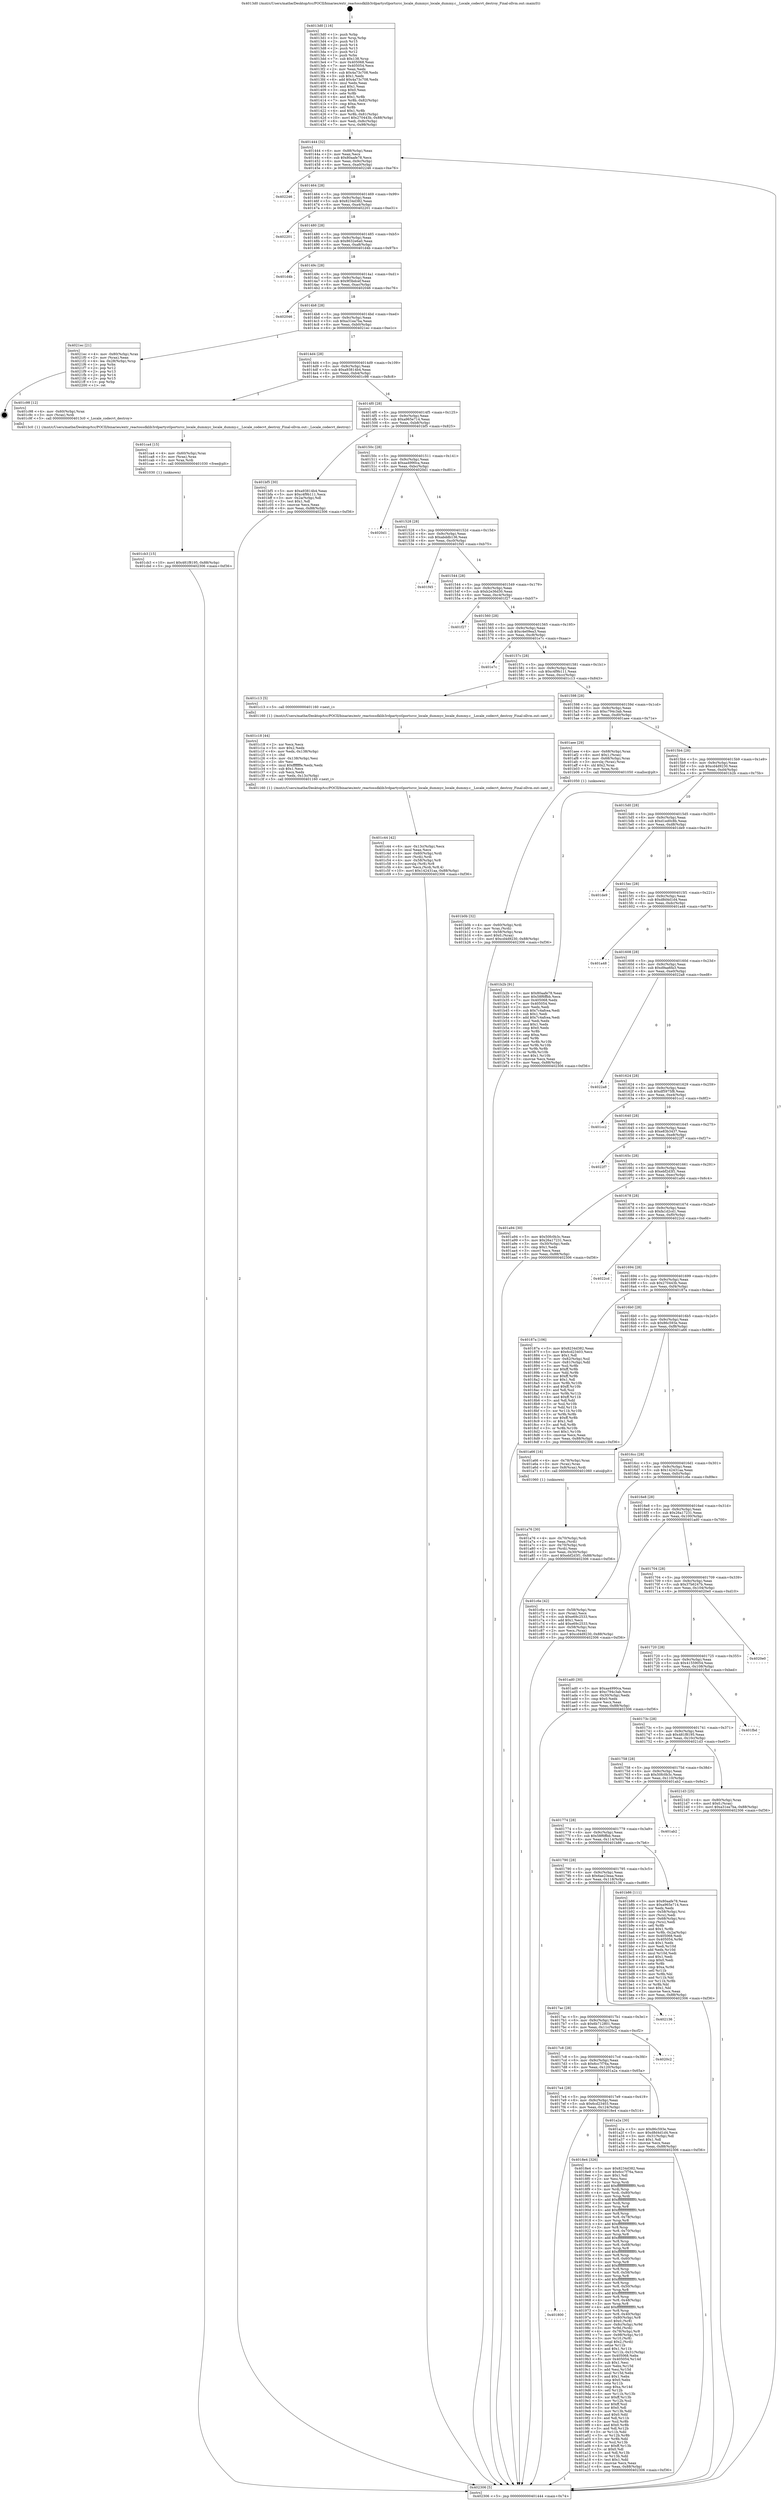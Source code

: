 digraph "0x4013d0" {
  label = "0x4013d0 (/mnt/c/Users/mathe/Desktop/tcc/POCII/binaries/extr_reactossdklib3rdpartystlportsrcc_locale_dummyc_locale_dummy.c__Locale_codecvt_destroy_Final-ollvm.out::main(0))"
  labelloc = "t"
  node[shape=record]

  Entry [label="",width=0.3,height=0.3,shape=circle,fillcolor=black,style=filled]
  "0x401444" [label="{
     0x401444 [32]\l
     | [instrs]\l
     &nbsp;&nbsp;0x401444 \<+6\>: mov -0x88(%rbp),%eax\l
     &nbsp;&nbsp;0x40144a \<+2\>: mov %eax,%ecx\l
     &nbsp;&nbsp;0x40144c \<+6\>: sub $0x80aafe78,%ecx\l
     &nbsp;&nbsp;0x401452 \<+6\>: mov %eax,-0x9c(%rbp)\l
     &nbsp;&nbsp;0x401458 \<+6\>: mov %ecx,-0xa0(%rbp)\l
     &nbsp;&nbsp;0x40145e \<+6\>: je 0000000000402246 \<main+0xe76\>\l
  }"]
  "0x402246" [label="{
     0x402246\l
  }", style=dashed]
  "0x401464" [label="{
     0x401464 [28]\l
     | [instrs]\l
     &nbsp;&nbsp;0x401464 \<+5\>: jmp 0000000000401469 \<main+0x99\>\l
     &nbsp;&nbsp;0x401469 \<+6\>: mov -0x9c(%rbp),%eax\l
     &nbsp;&nbsp;0x40146f \<+5\>: sub $0x8234d382,%eax\l
     &nbsp;&nbsp;0x401474 \<+6\>: mov %eax,-0xa4(%rbp)\l
     &nbsp;&nbsp;0x40147a \<+6\>: je 0000000000402201 \<main+0xe31\>\l
  }"]
  Exit [label="",width=0.3,height=0.3,shape=circle,fillcolor=black,style=filled,peripheries=2]
  "0x402201" [label="{
     0x402201\l
  }", style=dashed]
  "0x401480" [label="{
     0x401480 [28]\l
     | [instrs]\l
     &nbsp;&nbsp;0x401480 \<+5\>: jmp 0000000000401485 \<main+0xb5\>\l
     &nbsp;&nbsp;0x401485 \<+6\>: mov -0x9c(%rbp),%eax\l
     &nbsp;&nbsp;0x40148b \<+5\>: sub $0x8632e6a0,%eax\l
     &nbsp;&nbsp;0x401490 \<+6\>: mov %eax,-0xa8(%rbp)\l
     &nbsp;&nbsp;0x401496 \<+6\>: je 0000000000401d4b \<main+0x97b\>\l
  }"]
  "0x401cb3" [label="{
     0x401cb3 [15]\l
     | [instrs]\l
     &nbsp;&nbsp;0x401cb3 \<+10\>: movl $0x481f8195,-0x88(%rbp)\l
     &nbsp;&nbsp;0x401cbd \<+5\>: jmp 0000000000402306 \<main+0xf36\>\l
  }"]
  "0x401d4b" [label="{
     0x401d4b\l
  }", style=dashed]
  "0x40149c" [label="{
     0x40149c [28]\l
     | [instrs]\l
     &nbsp;&nbsp;0x40149c \<+5\>: jmp 00000000004014a1 \<main+0xd1\>\l
     &nbsp;&nbsp;0x4014a1 \<+6\>: mov -0x9c(%rbp),%eax\l
     &nbsp;&nbsp;0x4014a7 \<+5\>: sub $0x9f3bdcef,%eax\l
     &nbsp;&nbsp;0x4014ac \<+6\>: mov %eax,-0xac(%rbp)\l
     &nbsp;&nbsp;0x4014b2 \<+6\>: je 0000000000402046 \<main+0xc76\>\l
  }"]
  "0x401ca4" [label="{
     0x401ca4 [15]\l
     | [instrs]\l
     &nbsp;&nbsp;0x401ca4 \<+4\>: mov -0x60(%rbp),%rax\l
     &nbsp;&nbsp;0x401ca8 \<+3\>: mov (%rax),%rax\l
     &nbsp;&nbsp;0x401cab \<+3\>: mov %rax,%rdi\l
     &nbsp;&nbsp;0x401cae \<+5\>: call 0000000000401030 \<free@plt\>\l
     | [calls]\l
     &nbsp;&nbsp;0x401030 \{1\} (unknown)\l
  }"]
  "0x402046" [label="{
     0x402046\l
  }", style=dashed]
  "0x4014b8" [label="{
     0x4014b8 [28]\l
     | [instrs]\l
     &nbsp;&nbsp;0x4014b8 \<+5\>: jmp 00000000004014bd \<main+0xed\>\l
     &nbsp;&nbsp;0x4014bd \<+6\>: mov -0x9c(%rbp),%eax\l
     &nbsp;&nbsp;0x4014c3 \<+5\>: sub $0xa31ea7ba,%eax\l
     &nbsp;&nbsp;0x4014c8 \<+6\>: mov %eax,-0xb0(%rbp)\l
     &nbsp;&nbsp;0x4014ce \<+6\>: je 00000000004021ec \<main+0xe1c\>\l
  }"]
  "0x401c44" [label="{
     0x401c44 [42]\l
     | [instrs]\l
     &nbsp;&nbsp;0x401c44 \<+6\>: mov -0x13c(%rbp),%ecx\l
     &nbsp;&nbsp;0x401c4a \<+3\>: imul %eax,%ecx\l
     &nbsp;&nbsp;0x401c4d \<+4\>: mov -0x60(%rbp),%rdi\l
     &nbsp;&nbsp;0x401c51 \<+3\>: mov (%rdi),%rdi\l
     &nbsp;&nbsp;0x401c54 \<+4\>: mov -0x58(%rbp),%r8\l
     &nbsp;&nbsp;0x401c58 \<+3\>: movslq (%r8),%r8\l
     &nbsp;&nbsp;0x401c5b \<+4\>: mov %ecx,(%rdi,%r8,4)\l
     &nbsp;&nbsp;0x401c5f \<+10\>: movl $0x142431aa,-0x88(%rbp)\l
     &nbsp;&nbsp;0x401c69 \<+5\>: jmp 0000000000402306 \<main+0xf36\>\l
  }"]
  "0x4021ec" [label="{
     0x4021ec [21]\l
     | [instrs]\l
     &nbsp;&nbsp;0x4021ec \<+4\>: mov -0x80(%rbp),%rax\l
     &nbsp;&nbsp;0x4021f0 \<+2\>: mov (%rax),%eax\l
     &nbsp;&nbsp;0x4021f2 \<+4\>: lea -0x28(%rbp),%rsp\l
     &nbsp;&nbsp;0x4021f6 \<+1\>: pop %rbx\l
     &nbsp;&nbsp;0x4021f7 \<+2\>: pop %r12\l
     &nbsp;&nbsp;0x4021f9 \<+2\>: pop %r13\l
     &nbsp;&nbsp;0x4021fb \<+2\>: pop %r14\l
     &nbsp;&nbsp;0x4021fd \<+2\>: pop %r15\l
     &nbsp;&nbsp;0x4021ff \<+1\>: pop %rbp\l
     &nbsp;&nbsp;0x402200 \<+1\>: ret\l
  }"]
  "0x4014d4" [label="{
     0x4014d4 [28]\l
     | [instrs]\l
     &nbsp;&nbsp;0x4014d4 \<+5\>: jmp 00000000004014d9 \<main+0x109\>\l
     &nbsp;&nbsp;0x4014d9 \<+6\>: mov -0x9c(%rbp),%eax\l
     &nbsp;&nbsp;0x4014df \<+5\>: sub $0xa93814b4,%eax\l
     &nbsp;&nbsp;0x4014e4 \<+6\>: mov %eax,-0xb4(%rbp)\l
     &nbsp;&nbsp;0x4014ea \<+6\>: je 0000000000401c98 \<main+0x8c8\>\l
  }"]
  "0x401c18" [label="{
     0x401c18 [44]\l
     | [instrs]\l
     &nbsp;&nbsp;0x401c18 \<+2\>: xor %ecx,%ecx\l
     &nbsp;&nbsp;0x401c1a \<+5\>: mov $0x2,%edx\l
     &nbsp;&nbsp;0x401c1f \<+6\>: mov %edx,-0x138(%rbp)\l
     &nbsp;&nbsp;0x401c25 \<+1\>: cltd\l
     &nbsp;&nbsp;0x401c26 \<+6\>: mov -0x138(%rbp),%esi\l
     &nbsp;&nbsp;0x401c2c \<+2\>: idiv %esi\l
     &nbsp;&nbsp;0x401c2e \<+6\>: imul $0xfffffffe,%edx,%edx\l
     &nbsp;&nbsp;0x401c34 \<+3\>: sub $0x1,%ecx\l
     &nbsp;&nbsp;0x401c37 \<+2\>: sub %ecx,%edx\l
     &nbsp;&nbsp;0x401c39 \<+6\>: mov %edx,-0x13c(%rbp)\l
     &nbsp;&nbsp;0x401c3f \<+5\>: call 0000000000401160 \<next_i\>\l
     | [calls]\l
     &nbsp;&nbsp;0x401160 \{1\} (/mnt/c/Users/mathe/Desktop/tcc/POCII/binaries/extr_reactossdklib3rdpartystlportsrcc_locale_dummyc_locale_dummy.c__Locale_codecvt_destroy_Final-ollvm.out::next_i)\l
  }"]
  "0x401c98" [label="{
     0x401c98 [12]\l
     | [instrs]\l
     &nbsp;&nbsp;0x401c98 \<+4\>: mov -0x60(%rbp),%rax\l
     &nbsp;&nbsp;0x401c9c \<+3\>: mov (%rax),%rdi\l
     &nbsp;&nbsp;0x401c9f \<+5\>: call 00000000004013c0 \<_Locale_codecvt_destroy\>\l
     | [calls]\l
     &nbsp;&nbsp;0x4013c0 \{1\} (/mnt/c/Users/mathe/Desktop/tcc/POCII/binaries/extr_reactossdklib3rdpartystlportsrcc_locale_dummyc_locale_dummy.c__Locale_codecvt_destroy_Final-ollvm.out::_Locale_codecvt_destroy)\l
  }"]
  "0x4014f0" [label="{
     0x4014f0 [28]\l
     | [instrs]\l
     &nbsp;&nbsp;0x4014f0 \<+5\>: jmp 00000000004014f5 \<main+0x125\>\l
     &nbsp;&nbsp;0x4014f5 \<+6\>: mov -0x9c(%rbp),%eax\l
     &nbsp;&nbsp;0x4014fb \<+5\>: sub $0xa965e714,%eax\l
     &nbsp;&nbsp;0x401500 \<+6\>: mov %eax,-0xb8(%rbp)\l
     &nbsp;&nbsp;0x401506 \<+6\>: je 0000000000401bf5 \<main+0x825\>\l
  }"]
  "0x401b0b" [label="{
     0x401b0b [32]\l
     | [instrs]\l
     &nbsp;&nbsp;0x401b0b \<+4\>: mov -0x60(%rbp),%rdi\l
     &nbsp;&nbsp;0x401b0f \<+3\>: mov %rax,(%rdi)\l
     &nbsp;&nbsp;0x401b12 \<+4\>: mov -0x58(%rbp),%rax\l
     &nbsp;&nbsp;0x401b16 \<+6\>: movl $0x0,(%rax)\l
     &nbsp;&nbsp;0x401b1c \<+10\>: movl $0xcd4d9230,-0x88(%rbp)\l
     &nbsp;&nbsp;0x401b26 \<+5\>: jmp 0000000000402306 \<main+0xf36\>\l
  }"]
  "0x401bf5" [label="{
     0x401bf5 [30]\l
     | [instrs]\l
     &nbsp;&nbsp;0x401bf5 \<+5\>: mov $0xa93814b4,%eax\l
     &nbsp;&nbsp;0x401bfa \<+5\>: mov $0xc4f9b111,%ecx\l
     &nbsp;&nbsp;0x401bff \<+3\>: mov -0x2a(%rbp),%dl\l
     &nbsp;&nbsp;0x401c02 \<+3\>: test $0x1,%dl\l
     &nbsp;&nbsp;0x401c05 \<+3\>: cmovne %ecx,%eax\l
     &nbsp;&nbsp;0x401c08 \<+6\>: mov %eax,-0x88(%rbp)\l
     &nbsp;&nbsp;0x401c0e \<+5\>: jmp 0000000000402306 \<main+0xf36\>\l
  }"]
  "0x40150c" [label="{
     0x40150c [28]\l
     | [instrs]\l
     &nbsp;&nbsp;0x40150c \<+5\>: jmp 0000000000401511 \<main+0x141\>\l
     &nbsp;&nbsp;0x401511 \<+6\>: mov -0x9c(%rbp),%eax\l
     &nbsp;&nbsp;0x401517 \<+5\>: sub $0xaa4990ca,%eax\l
     &nbsp;&nbsp;0x40151c \<+6\>: mov %eax,-0xbc(%rbp)\l
     &nbsp;&nbsp;0x401522 \<+6\>: je 00000000004020d1 \<main+0xd01\>\l
  }"]
  "0x401a76" [label="{
     0x401a76 [30]\l
     | [instrs]\l
     &nbsp;&nbsp;0x401a76 \<+4\>: mov -0x70(%rbp),%rdi\l
     &nbsp;&nbsp;0x401a7a \<+2\>: mov %eax,(%rdi)\l
     &nbsp;&nbsp;0x401a7c \<+4\>: mov -0x70(%rbp),%rdi\l
     &nbsp;&nbsp;0x401a80 \<+2\>: mov (%rdi),%eax\l
     &nbsp;&nbsp;0x401a82 \<+3\>: mov %eax,-0x30(%rbp)\l
     &nbsp;&nbsp;0x401a85 \<+10\>: movl $0xebf2d3f1,-0x88(%rbp)\l
     &nbsp;&nbsp;0x401a8f \<+5\>: jmp 0000000000402306 \<main+0xf36\>\l
  }"]
  "0x4020d1" [label="{
     0x4020d1\l
  }", style=dashed]
  "0x401528" [label="{
     0x401528 [28]\l
     | [instrs]\l
     &nbsp;&nbsp;0x401528 \<+5\>: jmp 000000000040152d \<main+0x15d\>\l
     &nbsp;&nbsp;0x40152d \<+6\>: mov -0x9c(%rbp),%eax\l
     &nbsp;&nbsp;0x401533 \<+5\>: sub $0xabddb136,%eax\l
     &nbsp;&nbsp;0x401538 \<+6\>: mov %eax,-0xc0(%rbp)\l
     &nbsp;&nbsp;0x40153e \<+6\>: je 0000000000401f45 \<main+0xb75\>\l
  }"]
  "0x401800" [label="{
     0x401800\l
  }", style=dashed]
  "0x401f45" [label="{
     0x401f45\l
  }", style=dashed]
  "0x401544" [label="{
     0x401544 [28]\l
     | [instrs]\l
     &nbsp;&nbsp;0x401544 \<+5\>: jmp 0000000000401549 \<main+0x179\>\l
     &nbsp;&nbsp;0x401549 \<+6\>: mov -0x9c(%rbp),%eax\l
     &nbsp;&nbsp;0x40154f \<+5\>: sub $0xb2e36d30,%eax\l
     &nbsp;&nbsp;0x401554 \<+6\>: mov %eax,-0xc4(%rbp)\l
     &nbsp;&nbsp;0x40155a \<+6\>: je 0000000000401f27 \<main+0xb57\>\l
  }"]
  "0x4018e4" [label="{
     0x4018e4 [326]\l
     | [instrs]\l
     &nbsp;&nbsp;0x4018e4 \<+5\>: mov $0x8234d382,%eax\l
     &nbsp;&nbsp;0x4018e9 \<+5\>: mov $0x6cc7f76a,%ecx\l
     &nbsp;&nbsp;0x4018ee \<+2\>: mov $0x1,%dl\l
     &nbsp;&nbsp;0x4018f0 \<+2\>: xor %esi,%esi\l
     &nbsp;&nbsp;0x4018f2 \<+3\>: mov %rsp,%rdi\l
     &nbsp;&nbsp;0x4018f5 \<+4\>: add $0xfffffffffffffff0,%rdi\l
     &nbsp;&nbsp;0x4018f9 \<+3\>: mov %rdi,%rsp\l
     &nbsp;&nbsp;0x4018fc \<+4\>: mov %rdi,-0x80(%rbp)\l
     &nbsp;&nbsp;0x401900 \<+3\>: mov %rsp,%rdi\l
     &nbsp;&nbsp;0x401903 \<+4\>: add $0xfffffffffffffff0,%rdi\l
     &nbsp;&nbsp;0x401907 \<+3\>: mov %rdi,%rsp\l
     &nbsp;&nbsp;0x40190a \<+3\>: mov %rsp,%r8\l
     &nbsp;&nbsp;0x40190d \<+4\>: add $0xfffffffffffffff0,%r8\l
     &nbsp;&nbsp;0x401911 \<+3\>: mov %r8,%rsp\l
     &nbsp;&nbsp;0x401914 \<+4\>: mov %r8,-0x78(%rbp)\l
     &nbsp;&nbsp;0x401918 \<+3\>: mov %rsp,%r8\l
     &nbsp;&nbsp;0x40191b \<+4\>: add $0xfffffffffffffff0,%r8\l
     &nbsp;&nbsp;0x40191f \<+3\>: mov %r8,%rsp\l
     &nbsp;&nbsp;0x401922 \<+4\>: mov %r8,-0x70(%rbp)\l
     &nbsp;&nbsp;0x401926 \<+3\>: mov %rsp,%r8\l
     &nbsp;&nbsp;0x401929 \<+4\>: add $0xfffffffffffffff0,%r8\l
     &nbsp;&nbsp;0x40192d \<+3\>: mov %r8,%rsp\l
     &nbsp;&nbsp;0x401930 \<+4\>: mov %r8,-0x68(%rbp)\l
     &nbsp;&nbsp;0x401934 \<+3\>: mov %rsp,%r8\l
     &nbsp;&nbsp;0x401937 \<+4\>: add $0xfffffffffffffff0,%r8\l
     &nbsp;&nbsp;0x40193b \<+3\>: mov %r8,%rsp\l
     &nbsp;&nbsp;0x40193e \<+4\>: mov %r8,-0x60(%rbp)\l
     &nbsp;&nbsp;0x401942 \<+3\>: mov %rsp,%r8\l
     &nbsp;&nbsp;0x401945 \<+4\>: add $0xfffffffffffffff0,%r8\l
     &nbsp;&nbsp;0x401949 \<+3\>: mov %r8,%rsp\l
     &nbsp;&nbsp;0x40194c \<+4\>: mov %r8,-0x58(%rbp)\l
     &nbsp;&nbsp;0x401950 \<+3\>: mov %rsp,%r8\l
     &nbsp;&nbsp;0x401953 \<+4\>: add $0xfffffffffffffff0,%r8\l
     &nbsp;&nbsp;0x401957 \<+3\>: mov %r8,%rsp\l
     &nbsp;&nbsp;0x40195a \<+4\>: mov %r8,-0x50(%rbp)\l
     &nbsp;&nbsp;0x40195e \<+3\>: mov %rsp,%r8\l
     &nbsp;&nbsp;0x401961 \<+4\>: add $0xfffffffffffffff0,%r8\l
     &nbsp;&nbsp;0x401965 \<+3\>: mov %r8,%rsp\l
     &nbsp;&nbsp;0x401968 \<+4\>: mov %r8,-0x48(%rbp)\l
     &nbsp;&nbsp;0x40196c \<+3\>: mov %rsp,%r8\l
     &nbsp;&nbsp;0x40196f \<+4\>: add $0xfffffffffffffff0,%r8\l
     &nbsp;&nbsp;0x401973 \<+3\>: mov %r8,%rsp\l
     &nbsp;&nbsp;0x401976 \<+4\>: mov %r8,-0x40(%rbp)\l
     &nbsp;&nbsp;0x40197a \<+4\>: mov -0x80(%rbp),%r8\l
     &nbsp;&nbsp;0x40197e \<+7\>: movl $0x0,(%r8)\l
     &nbsp;&nbsp;0x401985 \<+7\>: mov -0x8c(%rbp),%r9d\l
     &nbsp;&nbsp;0x40198c \<+3\>: mov %r9d,(%rdi)\l
     &nbsp;&nbsp;0x40198f \<+4\>: mov -0x78(%rbp),%r8\l
     &nbsp;&nbsp;0x401993 \<+7\>: mov -0x98(%rbp),%r10\l
     &nbsp;&nbsp;0x40199a \<+3\>: mov %r10,(%r8)\l
     &nbsp;&nbsp;0x40199d \<+3\>: cmpl $0x2,(%rdi)\l
     &nbsp;&nbsp;0x4019a0 \<+4\>: setne %r11b\l
     &nbsp;&nbsp;0x4019a4 \<+4\>: and $0x1,%r11b\l
     &nbsp;&nbsp;0x4019a8 \<+4\>: mov %r11b,-0x31(%rbp)\l
     &nbsp;&nbsp;0x4019ac \<+7\>: mov 0x405068,%ebx\l
     &nbsp;&nbsp;0x4019b3 \<+8\>: mov 0x405054,%r14d\l
     &nbsp;&nbsp;0x4019bb \<+3\>: sub $0x1,%esi\l
     &nbsp;&nbsp;0x4019be \<+3\>: mov %ebx,%r15d\l
     &nbsp;&nbsp;0x4019c1 \<+3\>: add %esi,%r15d\l
     &nbsp;&nbsp;0x4019c4 \<+4\>: imul %r15d,%ebx\l
     &nbsp;&nbsp;0x4019c8 \<+3\>: and $0x1,%ebx\l
     &nbsp;&nbsp;0x4019cb \<+3\>: cmp $0x0,%ebx\l
     &nbsp;&nbsp;0x4019ce \<+4\>: sete %r11b\l
     &nbsp;&nbsp;0x4019d2 \<+4\>: cmp $0xa,%r14d\l
     &nbsp;&nbsp;0x4019d6 \<+4\>: setl %r12b\l
     &nbsp;&nbsp;0x4019da \<+3\>: mov %r11b,%r13b\l
     &nbsp;&nbsp;0x4019dd \<+4\>: xor $0xff,%r13b\l
     &nbsp;&nbsp;0x4019e1 \<+3\>: mov %r12b,%sil\l
     &nbsp;&nbsp;0x4019e4 \<+4\>: xor $0xff,%sil\l
     &nbsp;&nbsp;0x4019e8 \<+3\>: xor $0x0,%dl\l
     &nbsp;&nbsp;0x4019eb \<+3\>: mov %r13b,%dil\l
     &nbsp;&nbsp;0x4019ee \<+4\>: and $0x0,%dil\l
     &nbsp;&nbsp;0x4019f2 \<+3\>: and %dl,%r11b\l
     &nbsp;&nbsp;0x4019f5 \<+3\>: mov %sil,%r8b\l
     &nbsp;&nbsp;0x4019f8 \<+4\>: and $0x0,%r8b\l
     &nbsp;&nbsp;0x4019fc \<+3\>: and %dl,%r12b\l
     &nbsp;&nbsp;0x4019ff \<+3\>: or %r11b,%dil\l
     &nbsp;&nbsp;0x401a02 \<+3\>: or %r12b,%r8b\l
     &nbsp;&nbsp;0x401a05 \<+3\>: xor %r8b,%dil\l
     &nbsp;&nbsp;0x401a08 \<+3\>: or %sil,%r13b\l
     &nbsp;&nbsp;0x401a0b \<+4\>: xor $0xff,%r13b\l
     &nbsp;&nbsp;0x401a0f \<+3\>: or $0x0,%dl\l
     &nbsp;&nbsp;0x401a12 \<+3\>: and %dl,%r13b\l
     &nbsp;&nbsp;0x401a15 \<+3\>: or %r13b,%dil\l
     &nbsp;&nbsp;0x401a18 \<+4\>: test $0x1,%dil\l
     &nbsp;&nbsp;0x401a1c \<+3\>: cmovne %ecx,%eax\l
     &nbsp;&nbsp;0x401a1f \<+6\>: mov %eax,-0x88(%rbp)\l
     &nbsp;&nbsp;0x401a25 \<+5\>: jmp 0000000000402306 \<main+0xf36\>\l
  }"]
  "0x401f27" [label="{
     0x401f27\l
  }", style=dashed]
  "0x401560" [label="{
     0x401560 [28]\l
     | [instrs]\l
     &nbsp;&nbsp;0x401560 \<+5\>: jmp 0000000000401565 \<main+0x195\>\l
     &nbsp;&nbsp;0x401565 \<+6\>: mov -0x9c(%rbp),%eax\l
     &nbsp;&nbsp;0x40156b \<+5\>: sub $0xc4e09ea3,%eax\l
     &nbsp;&nbsp;0x401570 \<+6\>: mov %eax,-0xc8(%rbp)\l
     &nbsp;&nbsp;0x401576 \<+6\>: je 0000000000401e7c \<main+0xaac\>\l
  }"]
  "0x4017e4" [label="{
     0x4017e4 [28]\l
     | [instrs]\l
     &nbsp;&nbsp;0x4017e4 \<+5\>: jmp 00000000004017e9 \<main+0x419\>\l
     &nbsp;&nbsp;0x4017e9 \<+6\>: mov -0x9c(%rbp),%eax\l
     &nbsp;&nbsp;0x4017ef \<+5\>: sub $0x6cd23403,%eax\l
     &nbsp;&nbsp;0x4017f4 \<+6\>: mov %eax,-0x124(%rbp)\l
     &nbsp;&nbsp;0x4017fa \<+6\>: je 00000000004018e4 \<main+0x514\>\l
  }"]
  "0x401e7c" [label="{
     0x401e7c\l
  }", style=dashed]
  "0x40157c" [label="{
     0x40157c [28]\l
     | [instrs]\l
     &nbsp;&nbsp;0x40157c \<+5\>: jmp 0000000000401581 \<main+0x1b1\>\l
     &nbsp;&nbsp;0x401581 \<+6\>: mov -0x9c(%rbp),%eax\l
     &nbsp;&nbsp;0x401587 \<+5\>: sub $0xc4f9b111,%eax\l
     &nbsp;&nbsp;0x40158c \<+6\>: mov %eax,-0xcc(%rbp)\l
     &nbsp;&nbsp;0x401592 \<+6\>: je 0000000000401c13 \<main+0x843\>\l
  }"]
  "0x401a2a" [label="{
     0x401a2a [30]\l
     | [instrs]\l
     &nbsp;&nbsp;0x401a2a \<+5\>: mov $0x86c593e,%eax\l
     &nbsp;&nbsp;0x401a2f \<+5\>: mov $0xd8d4d1d4,%ecx\l
     &nbsp;&nbsp;0x401a34 \<+3\>: mov -0x31(%rbp),%dl\l
     &nbsp;&nbsp;0x401a37 \<+3\>: test $0x1,%dl\l
     &nbsp;&nbsp;0x401a3a \<+3\>: cmovne %ecx,%eax\l
     &nbsp;&nbsp;0x401a3d \<+6\>: mov %eax,-0x88(%rbp)\l
     &nbsp;&nbsp;0x401a43 \<+5\>: jmp 0000000000402306 \<main+0xf36\>\l
  }"]
  "0x401c13" [label="{
     0x401c13 [5]\l
     | [instrs]\l
     &nbsp;&nbsp;0x401c13 \<+5\>: call 0000000000401160 \<next_i\>\l
     | [calls]\l
     &nbsp;&nbsp;0x401160 \{1\} (/mnt/c/Users/mathe/Desktop/tcc/POCII/binaries/extr_reactossdklib3rdpartystlportsrcc_locale_dummyc_locale_dummy.c__Locale_codecvt_destroy_Final-ollvm.out::next_i)\l
  }"]
  "0x401598" [label="{
     0x401598 [28]\l
     | [instrs]\l
     &nbsp;&nbsp;0x401598 \<+5\>: jmp 000000000040159d \<main+0x1cd\>\l
     &nbsp;&nbsp;0x40159d \<+6\>: mov -0x9c(%rbp),%eax\l
     &nbsp;&nbsp;0x4015a3 \<+5\>: sub $0xc794c3ab,%eax\l
     &nbsp;&nbsp;0x4015a8 \<+6\>: mov %eax,-0xd0(%rbp)\l
     &nbsp;&nbsp;0x4015ae \<+6\>: je 0000000000401aee \<main+0x71e\>\l
  }"]
  "0x4017c8" [label="{
     0x4017c8 [28]\l
     | [instrs]\l
     &nbsp;&nbsp;0x4017c8 \<+5\>: jmp 00000000004017cd \<main+0x3fd\>\l
     &nbsp;&nbsp;0x4017cd \<+6\>: mov -0x9c(%rbp),%eax\l
     &nbsp;&nbsp;0x4017d3 \<+5\>: sub $0x6cc7f76a,%eax\l
     &nbsp;&nbsp;0x4017d8 \<+6\>: mov %eax,-0x120(%rbp)\l
     &nbsp;&nbsp;0x4017de \<+6\>: je 0000000000401a2a \<main+0x65a\>\l
  }"]
  "0x401aee" [label="{
     0x401aee [29]\l
     | [instrs]\l
     &nbsp;&nbsp;0x401aee \<+4\>: mov -0x68(%rbp),%rax\l
     &nbsp;&nbsp;0x401af2 \<+6\>: movl $0x1,(%rax)\l
     &nbsp;&nbsp;0x401af8 \<+4\>: mov -0x68(%rbp),%rax\l
     &nbsp;&nbsp;0x401afc \<+3\>: movslq (%rax),%rax\l
     &nbsp;&nbsp;0x401aff \<+4\>: shl $0x2,%rax\l
     &nbsp;&nbsp;0x401b03 \<+3\>: mov %rax,%rdi\l
     &nbsp;&nbsp;0x401b06 \<+5\>: call 0000000000401050 \<malloc@plt\>\l
     | [calls]\l
     &nbsp;&nbsp;0x401050 \{1\} (unknown)\l
  }"]
  "0x4015b4" [label="{
     0x4015b4 [28]\l
     | [instrs]\l
     &nbsp;&nbsp;0x4015b4 \<+5\>: jmp 00000000004015b9 \<main+0x1e9\>\l
     &nbsp;&nbsp;0x4015b9 \<+6\>: mov -0x9c(%rbp),%eax\l
     &nbsp;&nbsp;0x4015bf \<+5\>: sub $0xcd4d9230,%eax\l
     &nbsp;&nbsp;0x4015c4 \<+6\>: mov %eax,-0xd4(%rbp)\l
     &nbsp;&nbsp;0x4015ca \<+6\>: je 0000000000401b2b \<main+0x75b\>\l
  }"]
  "0x4020c2" [label="{
     0x4020c2\l
  }", style=dashed]
  "0x401b2b" [label="{
     0x401b2b [91]\l
     | [instrs]\l
     &nbsp;&nbsp;0x401b2b \<+5\>: mov $0x80aafe78,%eax\l
     &nbsp;&nbsp;0x401b30 \<+5\>: mov $0x58f6ffbb,%ecx\l
     &nbsp;&nbsp;0x401b35 \<+7\>: mov 0x405068,%edx\l
     &nbsp;&nbsp;0x401b3c \<+7\>: mov 0x405054,%esi\l
     &nbsp;&nbsp;0x401b43 \<+2\>: mov %edx,%edi\l
     &nbsp;&nbsp;0x401b45 \<+6\>: sub $0x7c4afcea,%edi\l
     &nbsp;&nbsp;0x401b4b \<+3\>: sub $0x1,%edi\l
     &nbsp;&nbsp;0x401b4e \<+6\>: add $0x7c4afcea,%edi\l
     &nbsp;&nbsp;0x401b54 \<+3\>: imul %edi,%edx\l
     &nbsp;&nbsp;0x401b57 \<+3\>: and $0x1,%edx\l
     &nbsp;&nbsp;0x401b5a \<+3\>: cmp $0x0,%edx\l
     &nbsp;&nbsp;0x401b5d \<+4\>: sete %r8b\l
     &nbsp;&nbsp;0x401b61 \<+3\>: cmp $0xa,%esi\l
     &nbsp;&nbsp;0x401b64 \<+4\>: setl %r9b\l
     &nbsp;&nbsp;0x401b68 \<+3\>: mov %r8b,%r10b\l
     &nbsp;&nbsp;0x401b6b \<+3\>: and %r9b,%r10b\l
     &nbsp;&nbsp;0x401b6e \<+3\>: xor %r9b,%r8b\l
     &nbsp;&nbsp;0x401b71 \<+3\>: or %r8b,%r10b\l
     &nbsp;&nbsp;0x401b74 \<+4\>: test $0x1,%r10b\l
     &nbsp;&nbsp;0x401b78 \<+3\>: cmovne %ecx,%eax\l
     &nbsp;&nbsp;0x401b7b \<+6\>: mov %eax,-0x88(%rbp)\l
     &nbsp;&nbsp;0x401b81 \<+5\>: jmp 0000000000402306 \<main+0xf36\>\l
  }"]
  "0x4015d0" [label="{
     0x4015d0 [28]\l
     | [instrs]\l
     &nbsp;&nbsp;0x4015d0 \<+5\>: jmp 00000000004015d5 \<main+0x205\>\l
     &nbsp;&nbsp;0x4015d5 \<+6\>: mov -0x9c(%rbp),%eax\l
     &nbsp;&nbsp;0x4015db \<+5\>: sub $0xd1ed0c8b,%eax\l
     &nbsp;&nbsp;0x4015e0 \<+6\>: mov %eax,-0xd8(%rbp)\l
     &nbsp;&nbsp;0x4015e6 \<+6\>: je 0000000000401de9 \<main+0xa19\>\l
  }"]
  "0x4017ac" [label="{
     0x4017ac [28]\l
     | [instrs]\l
     &nbsp;&nbsp;0x4017ac \<+5\>: jmp 00000000004017b1 \<main+0x3e1\>\l
     &nbsp;&nbsp;0x4017b1 \<+6\>: mov -0x9c(%rbp),%eax\l
     &nbsp;&nbsp;0x4017b7 \<+5\>: sub $0x6b712801,%eax\l
     &nbsp;&nbsp;0x4017bc \<+6\>: mov %eax,-0x11c(%rbp)\l
     &nbsp;&nbsp;0x4017c2 \<+6\>: je 00000000004020c2 \<main+0xcf2\>\l
  }"]
  "0x401de9" [label="{
     0x401de9\l
  }", style=dashed]
  "0x4015ec" [label="{
     0x4015ec [28]\l
     | [instrs]\l
     &nbsp;&nbsp;0x4015ec \<+5\>: jmp 00000000004015f1 \<main+0x221\>\l
     &nbsp;&nbsp;0x4015f1 \<+6\>: mov -0x9c(%rbp),%eax\l
     &nbsp;&nbsp;0x4015f7 \<+5\>: sub $0xd8d4d1d4,%eax\l
     &nbsp;&nbsp;0x4015fc \<+6\>: mov %eax,-0xdc(%rbp)\l
     &nbsp;&nbsp;0x401602 \<+6\>: je 0000000000401a48 \<main+0x678\>\l
  }"]
  "0x402136" [label="{
     0x402136\l
  }", style=dashed]
  "0x401a48" [label="{
     0x401a48\l
  }", style=dashed]
  "0x401608" [label="{
     0x401608 [28]\l
     | [instrs]\l
     &nbsp;&nbsp;0x401608 \<+5\>: jmp 000000000040160d \<main+0x23d\>\l
     &nbsp;&nbsp;0x40160d \<+6\>: mov -0x9c(%rbp),%eax\l
     &nbsp;&nbsp;0x401613 \<+5\>: sub $0xd9aa6fa3,%eax\l
     &nbsp;&nbsp;0x401618 \<+6\>: mov %eax,-0xe0(%rbp)\l
     &nbsp;&nbsp;0x40161e \<+6\>: je 00000000004022a8 \<main+0xed8\>\l
  }"]
  "0x401790" [label="{
     0x401790 [28]\l
     | [instrs]\l
     &nbsp;&nbsp;0x401790 \<+5\>: jmp 0000000000401795 \<main+0x3c5\>\l
     &nbsp;&nbsp;0x401795 \<+6\>: mov -0x9c(%rbp),%eax\l
     &nbsp;&nbsp;0x40179b \<+5\>: sub $0x6ae23eaa,%eax\l
     &nbsp;&nbsp;0x4017a0 \<+6\>: mov %eax,-0x118(%rbp)\l
     &nbsp;&nbsp;0x4017a6 \<+6\>: je 0000000000402136 \<main+0xd66\>\l
  }"]
  "0x4022a8" [label="{
     0x4022a8\l
  }", style=dashed]
  "0x401624" [label="{
     0x401624 [28]\l
     | [instrs]\l
     &nbsp;&nbsp;0x401624 \<+5\>: jmp 0000000000401629 \<main+0x259\>\l
     &nbsp;&nbsp;0x401629 \<+6\>: mov -0x9c(%rbp),%eax\l
     &nbsp;&nbsp;0x40162f \<+5\>: sub $0xdf5975f8,%eax\l
     &nbsp;&nbsp;0x401634 \<+6\>: mov %eax,-0xe4(%rbp)\l
     &nbsp;&nbsp;0x40163a \<+6\>: je 0000000000401cc2 \<main+0x8f2\>\l
  }"]
  "0x401b86" [label="{
     0x401b86 [111]\l
     | [instrs]\l
     &nbsp;&nbsp;0x401b86 \<+5\>: mov $0x80aafe78,%eax\l
     &nbsp;&nbsp;0x401b8b \<+5\>: mov $0xa965e714,%ecx\l
     &nbsp;&nbsp;0x401b90 \<+2\>: xor %edx,%edx\l
     &nbsp;&nbsp;0x401b92 \<+4\>: mov -0x58(%rbp),%rsi\l
     &nbsp;&nbsp;0x401b96 \<+2\>: mov (%rsi),%edi\l
     &nbsp;&nbsp;0x401b98 \<+4\>: mov -0x68(%rbp),%rsi\l
     &nbsp;&nbsp;0x401b9c \<+2\>: cmp (%rsi),%edi\l
     &nbsp;&nbsp;0x401b9e \<+4\>: setl %r8b\l
     &nbsp;&nbsp;0x401ba2 \<+4\>: and $0x1,%r8b\l
     &nbsp;&nbsp;0x401ba6 \<+4\>: mov %r8b,-0x2a(%rbp)\l
     &nbsp;&nbsp;0x401baa \<+7\>: mov 0x405068,%edi\l
     &nbsp;&nbsp;0x401bb1 \<+8\>: mov 0x405054,%r9d\l
     &nbsp;&nbsp;0x401bb9 \<+3\>: sub $0x1,%edx\l
     &nbsp;&nbsp;0x401bbc \<+3\>: mov %edi,%r10d\l
     &nbsp;&nbsp;0x401bbf \<+3\>: add %edx,%r10d\l
     &nbsp;&nbsp;0x401bc2 \<+4\>: imul %r10d,%edi\l
     &nbsp;&nbsp;0x401bc6 \<+3\>: and $0x1,%edi\l
     &nbsp;&nbsp;0x401bc9 \<+3\>: cmp $0x0,%edi\l
     &nbsp;&nbsp;0x401bcc \<+4\>: sete %r8b\l
     &nbsp;&nbsp;0x401bd0 \<+4\>: cmp $0xa,%r9d\l
     &nbsp;&nbsp;0x401bd4 \<+4\>: setl %r11b\l
     &nbsp;&nbsp;0x401bd8 \<+3\>: mov %r8b,%bl\l
     &nbsp;&nbsp;0x401bdb \<+3\>: and %r11b,%bl\l
     &nbsp;&nbsp;0x401bde \<+3\>: xor %r11b,%r8b\l
     &nbsp;&nbsp;0x401be1 \<+3\>: or %r8b,%bl\l
     &nbsp;&nbsp;0x401be4 \<+3\>: test $0x1,%bl\l
     &nbsp;&nbsp;0x401be7 \<+3\>: cmovne %ecx,%eax\l
     &nbsp;&nbsp;0x401bea \<+6\>: mov %eax,-0x88(%rbp)\l
     &nbsp;&nbsp;0x401bf0 \<+5\>: jmp 0000000000402306 \<main+0xf36\>\l
  }"]
  "0x401cc2" [label="{
     0x401cc2\l
  }", style=dashed]
  "0x401640" [label="{
     0x401640 [28]\l
     | [instrs]\l
     &nbsp;&nbsp;0x401640 \<+5\>: jmp 0000000000401645 \<main+0x275\>\l
     &nbsp;&nbsp;0x401645 \<+6\>: mov -0x9c(%rbp),%eax\l
     &nbsp;&nbsp;0x40164b \<+5\>: sub $0xe83b3437,%eax\l
     &nbsp;&nbsp;0x401650 \<+6\>: mov %eax,-0xe8(%rbp)\l
     &nbsp;&nbsp;0x401656 \<+6\>: je 00000000004022f7 \<main+0xf27\>\l
  }"]
  "0x401774" [label="{
     0x401774 [28]\l
     | [instrs]\l
     &nbsp;&nbsp;0x401774 \<+5\>: jmp 0000000000401779 \<main+0x3a9\>\l
     &nbsp;&nbsp;0x401779 \<+6\>: mov -0x9c(%rbp),%eax\l
     &nbsp;&nbsp;0x40177f \<+5\>: sub $0x58f6ffbb,%eax\l
     &nbsp;&nbsp;0x401784 \<+6\>: mov %eax,-0x114(%rbp)\l
     &nbsp;&nbsp;0x40178a \<+6\>: je 0000000000401b86 \<main+0x7b6\>\l
  }"]
  "0x4022f7" [label="{
     0x4022f7\l
  }", style=dashed]
  "0x40165c" [label="{
     0x40165c [28]\l
     | [instrs]\l
     &nbsp;&nbsp;0x40165c \<+5\>: jmp 0000000000401661 \<main+0x291\>\l
     &nbsp;&nbsp;0x401661 \<+6\>: mov -0x9c(%rbp),%eax\l
     &nbsp;&nbsp;0x401667 \<+5\>: sub $0xebf2d3f1,%eax\l
     &nbsp;&nbsp;0x40166c \<+6\>: mov %eax,-0xec(%rbp)\l
     &nbsp;&nbsp;0x401672 \<+6\>: je 0000000000401a94 \<main+0x6c4\>\l
  }"]
  "0x401ab2" [label="{
     0x401ab2\l
  }", style=dashed]
  "0x401a94" [label="{
     0x401a94 [30]\l
     | [instrs]\l
     &nbsp;&nbsp;0x401a94 \<+5\>: mov $0x50fc0b3c,%eax\l
     &nbsp;&nbsp;0x401a99 \<+5\>: mov $0x26a17231,%ecx\l
     &nbsp;&nbsp;0x401a9e \<+3\>: mov -0x30(%rbp),%edx\l
     &nbsp;&nbsp;0x401aa1 \<+3\>: cmp $0x1,%edx\l
     &nbsp;&nbsp;0x401aa4 \<+3\>: cmovl %ecx,%eax\l
     &nbsp;&nbsp;0x401aa7 \<+6\>: mov %eax,-0x88(%rbp)\l
     &nbsp;&nbsp;0x401aad \<+5\>: jmp 0000000000402306 \<main+0xf36\>\l
  }"]
  "0x401678" [label="{
     0x401678 [28]\l
     | [instrs]\l
     &nbsp;&nbsp;0x401678 \<+5\>: jmp 000000000040167d \<main+0x2ad\>\l
     &nbsp;&nbsp;0x40167d \<+6\>: mov -0x9c(%rbp),%eax\l
     &nbsp;&nbsp;0x401683 \<+5\>: sub $0xfa1d2cd1,%eax\l
     &nbsp;&nbsp;0x401688 \<+6\>: mov %eax,-0xf0(%rbp)\l
     &nbsp;&nbsp;0x40168e \<+6\>: je 00000000004022cd \<main+0xefd\>\l
  }"]
  "0x401758" [label="{
     0x401758 [28]\l
     | [instrs]\l
     &nbsp;&nbsp;0x401758 \<+5\>: jmp 000000000040175d \<main+0x38d\>\l
     &nbsp;&nbsp;0x40175d \<+6\>: mov -0x9c(%rbp),%eax\l
     &nbsp;&nbsp;0x401763 \<+5\>: sub $0x50fc0b3c,%eax\l
     &nbsp;&nbsp;0x401768 \<+6\>: mov %eax,-0x110(%rbp)\l
     &nbsp;&nbsp;0x40176e \<+6\>: je 0000000000401ab2 \<main+0x6e2\>\l
  }"]
  "0x4022cd" [label="{
     0x4022cd\l
  }", style=dashed]
  "0x401694" [label="{
     0x401694 [28]\l
     | [instrs]\l
     &nbsp;&nbsp;0x401694 \<+5\>: jmp 0000000000401699 \<main+0x2c9\>\l
     &nbsp;&nbsp;0x401699 \<+6\>: mov -0x9c(%rbp),%eax\l
     &nbsp;&nbsp;0x40169f \<+5\>: sub $0x270443b,%eax\l
     &nbsp;&nbsp;0x4016a4 \<+6\>: mov %eax,-0xf4(%rbp)\l
     &nbsp;&nbsp;0x4016aa \<+6\>: je 000000000040187a \<main+0x4aa\>\l
  }"]
  "0x4021d3" [label="{
     0x4021d3 [25]\l
     | [instrs]\l
     &nbsp;&nbsp;0x4021d3 \<+4\>: mov -0x80(%rbp),%rax\l
     &nbsp;&nbsp;0x4021d7 \<+6\>: movl $0x0,(%rax)\l
     &nbsp;&nbsp;0x4021dd \<+10\>: movl $0xa31ea7ba,-0x88(%rbp)\l
     &nbsp;&nbsp;0x4021e7 \<+5\>: jmp 0000000000402306 \<main+0xf36\>\l
  }"]
  "0x40187a" [label="{
     0x40187a [106]\l
     | [instrs]\l
     &nbsp;&nbsp;0x40187a \<+5\>: mov $0x8234d382,%eax\l
     &nbsp;&nbsp;0x40187f \<+5\>: mov $0x6cd23403,%ecx\l
     &nbsp;&nbsp;0x401884 \<+2\>: mov $0x1,%dl\l
     &nbsp;&nbsp;0x401886 \<+7\>: mov -0x82(%rbp),%sil\l
     &nbsp;&nbsp;0x40188d \<+7\>: mov -0x81(%rbp),%dil\l
     &nbsp;&nbsp;0x401894 \<+3\>: mov %sil,%r8b\l
     &nbsp;&nbsp;0x401897 \<+4\>: xor $0xff,%r8b\l
     &nbsp;&nbsp;0x40189b \<+3\>: mov %dil,%r9b\l
     &nbsp;&nbsp;0x40189e \<+4\>: xor $0xff,%r9b\l
     &nbsp;&nbsp;0x4018a2 \<+3\>: xor $0x1,%dl\l
     &nbsp;&nbsp;0x4018a5 \<+3\>: mov %r8b,%r10b\l
     &nbsp;&nbsp;0x4018a8 \<+4\>: and $0xff,%r10b\l
     &nbsp;&nbsp;0x4018ac \<+3\>: and %dl,%sil\l
     &nbsp;&nbsp;0x4018af \<+3\>: mov %r9b,%r11b\l
     &nbsp;&nbsp;0x4018b2 \<+4\>: and $0xff,%r11b\l
     &nbsp;&nbsp;0x4018b6 \<+3\>: and %dl,%dil\l
     &nbsp;&nbsp;0x4018b9 \<+3\>: or %sil,%r10b\l
     &nbsp;&nbsp;0x4018bc \<+3\>: or %dil,%r11b\l
     &nbsp;&nbsp;0x4018bf \<+3\>: xor %r11b,%r10b\l
     &nbsp;&nbsp;0x4018c2 \<+3\>: or %r9b,%r8b\l
     &nbsp;&nbsp;0x4018c5 \<+4\>: xor $0xff,%r8b\l
     &nbsp;&nbsp;0x4018c9 \<+3\>: or $0x1,%dl\l
     &nbsp;&nbsp;0x4018cc \<+3\>: and %dl,%r8b\l
     &nbsp;&nbsp;0x4018cf \<+3\>: or %r8b,%r10b\l
     &nbsp;&nbsp;0x4018d2 \<+4\>: test $0x1,%r10b\l
     &nbsp;&nbsp;0x4018d6 \<+3\>: cmovne %ecx,%eax\l
     &nbsp;&nbsp;0x4018d9 \<+6\>: mov %eax,-0x88(%rbp)\l
     &nbsp;&nbsp;0x4018df \<+5\>: jmp 0000000000402306 \<main+0xf36\>\l
  }"]
  "0x4016b0" [label="{
     0x4016b0 [28]\l
     | [instrs]\l
     &nbsp;&nbsp;0x4016b0 \<+5\>: jmp 00000000004016b5 \<main+0x2e5\>\l
     &nbsp;&nbsp;0x4016b5 \<+6\>: mov -0x9c(%rbp),%eax\l
     &nbsp;&nbsp;0x4016bb \<+5\>: sub $0x86c593e,%eax\l
     &nbsp;&nbsp;0x4016c0 \<+6\>: mov %eax,-0xf8(%rbp)\l
     &nbsp;&nbsp;0x4016c6 \<+6\>: je 0000000000401a66 \<main+0x696\>\l
  }"]
  "0x402306" [label="{
     0x402306 [5]\l
     | [instrs]\l
     &nbsp;&nbsp;0x402306 \<+5\>: jmp 0000000000401444 \<main+0x74\>\l
  }"]
  "0x4013d0" [label="{
     0x4013d0 [116]\l
     | [instrs]\l
     &nbsp;&nbsp;0x4013d0 \<+1\>: push %rbp\l
     &nbsp;&nbsp;0x4013d1 \<+3\>: mov %rsp,%rbp\l
     &nbsp;&nbsp;0x4013d4 \<+2\>: push %r15\l
     &nbsp;&nbsp;0x4013d6 \<+2\>: push %r14\l
     &nbsp;&nbsp;0x4013d8 \<+2\>: push %r13\l
     &nbsp;&nbsp;0x4013da \<+2\>: push %r12\l
     &nbsp;&nbsp;0x4013dc \<+1\>: push %rbx\l
     &nbsp;&nbsp;0x4013dd \<+7\>: sub $0x138,%rsp\l
     &nbsp;&nbsp;0x4013e4 \<+7\>: mov 0x405068,%eax\l
     &nbsp;&nbsp;0x4013eb \<+7\>: mov 0x405054,%ecx\l
     &nbsp;&nbsp;0x4013f2 \<+2\>: mov %eax,%edx\l
     &nbsp;&nbsp;0x4013f4 \<+6\>: sub $0x4a73c708,%edx\l
     &nbsp;&nbsp;0x4013fa \<+3\>: sub $0x1,%edx\l
     &nbsp;&nbsp;0x4013fd \<+6\>: add $0x4a73c708,%edx\l
     &nbsp;&nbsp;0x401403 \<+3\>: imul %edx,%eax\l
     &nbsp;&nbsp;0x401406 \<+3\>: and $0x1,%eax\l
     &nbsp;&nbsp;0x401409 \<+3\>: cmp $0x0,%eax\l
     &nbsp;&nbsp;0x40140c \<+4\>: sete %r8b\l
     &nbsp;&nbsp;0x401410 \<+4\>: and $0x1,%r8b\l
     &nbsp;&nbsp;0x401414 \<+7\>: mov %r8b,-0x82(%rbp)\l
     &nbsp;&nbsp;0x40141b \<+3\>: cmp $0xa,%ecx\l
     &nbsp;&nbsp;0x40141e \<+4\>: setl %r8b\l
     &nbsp;&nbsp;0x401422 \<+4\>: and $0x1,%r8b\l
     &nbsp;&nbsp;0x401426 \<+7\>: mov %r8b,-0x81(%rbp)\l
     &nbsp;&nbsp;0x40142d \<+10\>: movl $0x270443b,-0x88(%rbp)\l
     &nbsp;&nbsp;0x401437 \<+6\>: mov %edi,-0x8c(%rbp)\l
     &nbsp;&nbsp;0x40143d \<+7\>: mov %rsi,-0x98(%rbp)\l
  }"]
  "0x40173c" [label="{
     0x40173c [28]\l
     | [instrs]\l
     &nbsp;&nbsp;0x40173c \<+5\>: jmp 0000000000401741 \<main+0x371\>\l
     &nbsp;&nbsp;0x401741 \<+6\>: mov -0x9c(%rbp),%eax\l
     &nbsp;&nbsp;0x401747 \<+5\>: sub $0x481f8195,%eax\l
     &nbsp;&nbsp;0x40174c \<+6\>: mov %eax,-0x10c(%rbp)\l
     &nbsp;&nbsp;0x401752 \<+6\>: je 00000000004021d3 \<main+0xe03\>\l
  }"]
  "0x401a66" [label="{
     0x401a66 [16]\l
     | [instrs]\l
     &nbsp;&nbsp;0x401a66 \<+4\>: mov -0x78(%rbp),%rax\l
     &nbsp;&nbsp;0x401a6a \<+3\>: mov (%rax),%rax\l
     &nbsp;&nbsp;0x401a6d \<+4\>: mov 0x8(%rax),%rdi\l
     &nbsp;&nbsp;0x401a71 \<+5\>: call 0000000000401060 \<atoi@plt\>\l
     | [calls]\l
     &nbsp;&nbsp;0x401060 \{1\} (unknown)\l
  }"]
  "0x4016cc" [label="{
     0x4016cc [28]\l
     | [instrs]\l
     &nbsp;&nbsp;0x4016cc \<+5\>: jmp 00000000004016d1 \<main+0x301\>\l
     &nbsp;&nbsp;0x4016d1 \<+6\>: mov -0x9c(%rbp),%eax\l
     &nbsp;&nbsp;0x4016d7 \<+5\>: sub $0x142431aa,%eax\l
     &nbsp;&nbsp;0x4016dc \<+6\>: mov %eax,-0xfc(%rbp)\l
     &nbsp;&nbsp;0x4016e2 \<+6\>: je 0000000000401c6e \<main+0x89e\>\l
  }"]
  "0x401fbd" [label="{
     0x401fbd\l
  }", style=dashed]
  "0x401c6e" [label="{
     0x401c6e [42]\l
     | [instrs]\l
     &nbsp;&nbsp;0x401c6e \<+4\>: mov -0x58(%rbp),%rax\l
     &nbsp;&nbsp;0x401c72 \<+2\>: mov (%rax),%ecx\l
     &nbsp;&nbsp;0x401c74 \<+6\>: sub $0xe69c2533,%ecx\l
     &nbsp;&nbsp;0x401c7a \<+3\>: add $0x1,%ecx\l
     &nbsp;&nbsp;0x401c7d \<+6\>: add $0xe69c2533,%ecx\l
     &nbsp;&nbsp;0x401c83 \<+4\>: mov -0x58(%rbp),%rax\l
     &nbsp;&nbsp;0x401c87 \<+2\>: mov %ecx,(%rax)\l
     &nbsp;&nbsp;0x401c89 \<+10\>: movl $0xcd4d9230,-0x88(%rbp)\l
     &nbsp;&nbsp;0x401c93 \<+5\>: jmp 0000000000402306 \<main+0xf36\>\l
  }"]
  "0x4016e8" [label="{
     0x4016e8 [28]\l
     | [instrs]\l
     &nbsp;&nbsp;0x4016e8 \<+5\>: jmp 00000000004016ed \<main+0x31d\>\l
     &nbsp;&nbsp;0x4016ed \<+6\>: mov -0x9c(%rbp),%eax\l
     &nbsp;&nbsp;0x4016f3 \<+5\>: sub $0x26a17231,%eax\l
     &nbsp;&nbsp;0x4016f8 \<+6\>: mov %eax,-0x100(%rbp)\l
     &nbsp;&nbsp;0x4016fe \<+6\>: je 0000000000401ad0 \<main+0x700\>\l
  }"]
  "0x401720" [label="{
     0x401720 [28]\l
     | [instrs]\l
     &nbsp;&nbsp;0x401720 \<+5\>: jmp 0000000000401725 \<main+0x355\>\l
     &nbsp;&nbsp;0x401725 \<+6\>: mov -0x9c(%rbp),%eax\l
     &nbsp;&nbsp;0x40172b \<+5\>: sub $0x41559054,%eax\l
     &nbsp;&nbsp;0x401730 \<+6\>: mov %eax,-0x108(%rbp)\l
     &nbsp;&nbsp;0x401736 \<+6\>: je 0000000000401fbd \<main+0xbed\>\l
  }"]
  "0x401ad0" [label="{
     0x401ad0 [30]\l
     | [instrs]\l
     &nbsp;&nbsp;0x401ad0 \<+5\>: mov $0xaa4990ca,%eax\l
     &nbsp;&nbsp;0x401ad5 \<+5\>: mov $0xc794c3ab,%ecx\l
     &nbsp;&nbsp;0x401ada \<+3\>: mov -0x30(%rbp),%edx\l
     &nbsp;&nbsp;0x401add \<+3\>: cmp $0x0,%edx\l
     &nbsp;&nbsp;0x401ae0 \<+3\>: cmove %ecx,%eax\l
     &nbsp;&nbsp;0x401ae3 \<+6\>: mov %eax,-0x88(%rbp)\l
     &nbsp;&nbsp;0x401ae9 \<+5\>: jmp 0000000000402306 \<main+0xf36\>\l
  }"]
  "0x401704" [label="{
     0x401704 [28]\l
     | [instrs]\l
     &nbsp;&nbsp;0x401704 \<+5\>: jmp 0000000000401709 \<main+0x339\>\l
     &nbsp;&nbsp;0x401709 \<+6\>: mov -0x9c(%rbp),%eax\l
     &nbsp;&nbsp;0x40170f \<+5\>: sub $0x37b6247b,%eax\l
     &nbsp;&nbsp;0x401714 \<+6\>: mov %eax,-0x104(%rbp)\l
     &nbsp;&nbsp;0x40171a \<+6\>: je 00000000004020e0 \<main+0xd10\>\l
  }"]
  "0x4020e0" [label="{
     0x4020e0\l
  }", style=dashed]
  Entry -> "0x4013d0" [label=" 1"]
  "0x401444" -> "0x402246" [label=" 0"]
  "0x401444" -> "0x401464" [label=" 18"]
  "0x4021ec" -> Exit [label=" 1"]
  "0x401464" -> "0x402201" [label=" 0"]
  "0x401464" -> "0x401480" [label=" 18"]
  "0x4021d3" -> "0x402306" [label=" 1"]
  "0x401480" -> "0x401d4b" [label=" 0"]
  "0x401480" -> "0x40149c" [label=" 18"]
  "0x401cb3" -> "0x402306" [label=" 1"]
  "0x40149c" -> "0x402046" [label=" 0"]
  "0x40149c" -> "0x4014b8" [label=" 18"]
  "0x401ca4" -> "0x401cb3" [label=" 1"]
  "0x4014b8" -> "0x4021ec" [label=" 1"]
  "0x4014b8" -> "0x4014d4" [label=" 17"]
  "0x401c98" -> "0x401ca4" [label=" 1"]
  "0x4014d4" -> "0x401c98" [label=" 1"]
  "0x4014d4" -> "0x4014f0" [label=" 16"]
  "0x401c6e" -> "0x402306" [label=" 1"]
  "0x4014f0" -> "0x401bf5" [label=" 2"]
  "0x4014f0" -> "0x40150c" [label=" 14"]
  "0x401c44" -> "0x402306" [label=" 1"]
  "0x40150c" -> "0x4020d1" [label=" 0"]
  "0x40150c" -> "0x401528" [label=" 14"]
  "0x401c18" -> "0x401c44" [label=" 1"]
  "0x401528" -> "0x401f45" [label=" 0"]
  "0x401528" -> "0x401544" [label=" 14"]
  "0x401bf5" -> "0x402306" [label=" 2"]
  "0x401544" -> "0x401f27" [label=" 0"]
  "0x401544" -> "0x401560" [label=" 14"]
  "0x401b86" -> "0x402306" [label=" 2"]
  "0x401560" -> "0x401e7c" [label=" 0"]
  "0x401560" -> "0x40157c" [label=" 14"]
  "0x401b0b" -> "0x402306" [label=" 1"]
  "0x40157c" -> "0x401c13" [label=" 1"]
  "0x40157c" -> "0x401598" [label=" 13"]
  "0x401aee" -> "0x401b0b" [label=" 1"]
  "0x401598" -> "0x401aee" [label=" 1"]
  "0x401598" -> "0x4015b4" [label=" 12"]
  "0x401a94" -> "0x402306" [label=" 1"]
  "0x4015b4" -> "0x401b2b" [label=" 2"]
  "0x4015b4" -> "0x4015d0" [label=" 10"]
  "0x401a76" -> "0x402306" [label=" 1"]
  "0x4015d0" -> "0x401de9" [label=" 0"]
  "0x4015d0" -> "0x4015ec" [label=" 10"]
  "0x401a2a" -> "0x402306" [label=" 1"]
  "0x4015ec" -> "0x401a48" [label=" 0"]
  "0x4015ec" -> "0x401608" [label=" 10"]
  "0x4018e4" -> "0x402306" [label=" 1"]
  "0x401608" -> "0x4022a8" [label=" 0"]
  "0x401608" -> "0x401624" [label=" 10"]
  "0x4017e4" -> "0x401800" [label=" 0"]
  "0x401624" -> "0x401cc2" [label=" 0"]
  "0x401624" -> "0x401640" [label=" 10"]
  "0x4017e4" -> "0x4018e4" [label=" 1"]
  "0x401640" -> "0x4022f7" [label=" 0"]
  "0x401640" -> "0x40165c" [label=" 10"]
  "0x4017c8" -> "0x4017e4" [label=" 1"]
  "0x40165c" -> "0x401a94" [label=" 1"]
  "0x40165c" -> "0x401678" [label=" 9"]
  "0x4017c8" -> "0x401a2a" [label=" 1"]
  "0x401678" -> "0x4022cd" [label=" 0"]
  "0x401678" -> "0x401694" [label=" 9"]
  "0x4017ac" -> "0x4017c8" [label=" 2"]
  "0x401694" -> "0x40187a" [label=" 1"]
  "0x401694" -> "0x4016b0" [label=" 8"]
  "0x40187a" -> "0x402306" [label=" 1"]
  "0x4013d0" -> "0x401444" [label=" 1"]
  "0x402306" -> "0x401444" [label=" 17"]
  "0x4017ac" -> "0x4020c2" [label=" 0"]
  "0x4016b0" -> "0x401a66" [label=" 1"]
  "0x4016b0" -> "0x4016cc" [label=" 7"]
  "0x401790" -> "0x4017ac" [label=" 2"]
  "0x4016cc" -> "0x401c6e" [label=" 1"]
  "0x4016cc" -> "0x4016e8" [label=" 6"]
  "0x401790" -> "0x402136" [label=" 0"]
  "0x4016e8" -> "0x401ad0" [label=" 1"]
  "0x4016e8" -> "0x401704" [label=" 5"]
  "0x401774" -> "0x401790" [label=" 2"]
  "0x401704" -> "0x4020e0" [label=" 0"]
  "0x401704" -> "0x401720" [label=" 5"]
  "0x401c13" -> "0x401c18" [label=" 1"]
  "0x401720" -> "0x401fbd" [label=" 0"]
  "0x401720" -> "0x40173c" [label=" 5"]
  "0x401a66" -> "0x401a76" [label=" 1"]
  "0x40173c" -> "0x4021d3" [label=" 1"]
  "0x40173c" -> "0x401758" [label=" 4"]
  "0x401ad0" -> "0x402306" [label=" 1"]
  "0x401758" -> "0x401ab2" [label=" 0"]
  "0x401758" -> "0x401774" [label=" 4"]
  "0x401b2b" -> "0x402306" [label=" 2"]
  "0x401774" -> "0x401b86" [label=" 2"]
}

